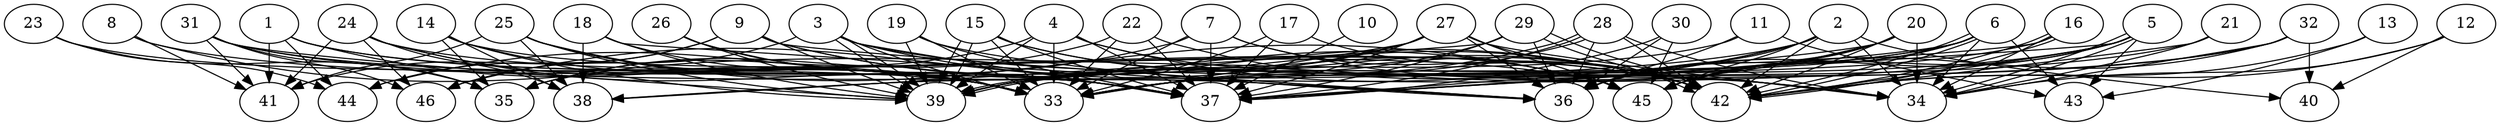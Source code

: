// DAG (tier=3-complex, mode=data, n=46, ccr=0.511, fat=0.833, density=0.739, regular=0.239, jump=0.229, mindata=4194304, maxdata=33554432)
// DAG automatically generated by daggen at Sun Aug 24 16:33:35 2025
// /home/ermia/Project/Environments/daggen/bin/daggen --dot --ccr 0.511 --fat 0.833 --regular 0.239 --density 0.739 --jump 0.229 --mindata 4194304 --maxdata 33554432 -n 46 
digraph G {
  1 [size="107732061068562416", alpha="0.02", expect_size="53866030534281208"]
  1 -> 33 [size ="2718210990276608"]
  1 -> 37 [size ="2718210990276608"]
  1 -> 41 [size ="2718210990276608"]
  1 -> 42 [size ="2718210990276608"]
  1 -> 44 [size ="2718210990276608"]
  2 [size="32534934820604696", alpha="0.09", expect_size="16267467410302348"]
  2 -> 33 [size ="757231263940608"]
  2 -> 34 [size ="757231263940608"]
  2 -> 36 [size ="757231263940608"]
  2 -> 38 [size ="757231263940608"]
  2 -> 39 [size ="757231263940608"]
  2 -> 40 [size ="757231263940608"]
  2 -> 42 [size ="757231263940608"]
  2 -> 45 [size ="757231263940608"]
  3 [size="22311564848664912", alpha="0.14", expect_size="11155782424332456"]
  3 -> 33 [size ="1049262657896448"]
  3 -> 34 [size ="1049262657896448"]
  3 -> 37 [size ="1049262657896448"]
  3 -> 39 [size ="1049262657896448"]
  3 -> 39 [size ="1049262657896448"]
  3 -> 42 [size ="1049262657896448"]
  3 -> 46 [size ="1049262657896448"]
  4 [size="11530294595397374", alpha="0.00", expect_size="5765147297698687"]
  4 -> 33 [size ="219730560417792"]
  4 -> 34 [size ="219730560417792"]
  4 -> 35 [size ="219730560417792"]
  4 -> 37 [size ="219730560417792"]
  4 -> 39 [size ="219730560417792"]
  4 -> 42 [size ="219730560417792"]
  5 [size="387159576905080832", alpha="0.07", expect_size="193579788452540416"]
  5 -> 34 [size ="7342315588812800"]
  5 -> 34 [size ="7342315588812800"]
  5 -> 36 [size ="7342315588812800"]
  5 -> 37 [size ="7342315588812800"]
  5 -> 38 [size ="7342315588812800"]
  5 -> 39 [size ="7342315588812800"]
  5 -> 42 [size ="7342315588812800"]
  5 -> 43 [size ="7342315588812800"]
  5 -> 45 [size ="7342315588812800"]
  6 [size="15572996767590024", alpha="0.18", expect_size="7786498383795012"]
  6 -> 33 [size ="1509632560332800"]
  6 -> 34 [size ="1509632560332800"]
  6 -> 36 [size ="1509632560332800"]
  6 -> 37 [size ="1509632560332800"]
  6 -> 39 [size ="1509632560332800"]
  6 -> 42 [size ="1509632560332800"]
  6 -> 42 [size ="1509632560332800"]
  6 -> 43 [size ="1509632560332800"]
  6 -> 45 [size ="1509632560332800"]
  7 [size="79337041463133136", alpha="0.15", expect_size="39668520731566568"]
  7 -> 33 [size ="6891327404900352"]
  7 -> 34 [size ="6891327404900352"]
  7 -> 37 [size ="6891327404900352"]
  7 -> 42 [size ="6891327404900352"]
  7 -> 44 [size ="6891327404900352"]
  8 [size="173055877181436640", alpha="0.05", expect_size="86527938590718320"]
  8 -> 33 [size ="5932766134796288"]
  8 -> 37 [size ="5932766134796288"]
  8 -> 41 [size ="5932766134796288"]
  9 [size="23342431519729864704", alpha="0.03", expect_size="11671215759864932352"]
  9 -> 36 [size ="8129728519077888"]
  9 -> 39 [size ="8129728519077888"]
  9 -> 41 [size ="8129728519077888"]
  9 -> 42 [size ="8129728519077888"]
  9 -> 44 [size ="8129728519077888"]
  9 -> 45 [size ="8129728519077888"]
  10 [size="8515055032698400768", alpha="0.15", expect_size="4257527516349200384"]
  10 -> 37 [size ="2939376304652288"]
  11 [size="725010436041220292608", alpha="0.04", expect_size="362505218020610146304"]
  11 -> 35 [size ="645633652293632"]
  11 -> 36 [size ="645633652293632"]
  11 -> 43 [size ="645633652293632"]
  12 [size="285130387466366272", alpha="0.17", expect_size="142565193733183136"]
  12 -> 34 [size ="8045857026867200"]
  12 -> 40 [size ="8045857026867200"]
  12 -> 42 [size ="8045857026867200"]
  13 [size="2034371227827543474176", alpha="0.12", expect_size="1017185613913771737088"]
  13 -> 42 [size ="1284429062340608"]
  13 -> 43 [size ="1284429062340608"]
  14 [size="3481553280011205607424", alpha="0.05", expect_size="1740776640005602803712"]
  14 -> 33 [size ="1837689007505408"]
  14 -> 35 [size ="1837689007505408"]
  14 -> 38 [size ="1837689007505408"]
  14 -> 39 [size ="1837689007505408"]
  14 -> 45 [size ="1837689007505408"]
  15 [size="152498001374635616", alpha="0.16", expect_size="76249000687317808"]
  15 -> 33 [size ="208709774999552"]
  15 -> 37 [size ="208709774999552"]
  15 -> 39 [size ="208709774999552"]
  15 -> 39 [size ="208709774999552"]
  15 -> 42 [size ="208709774999552"]
  15 -> 45 [size ="208709774999552"]
  16 [size="7637886860097782546432", alpha="0.09", expect_size="3818943430048891273216"]
  16 -> 33 [size ="3102692964564992"]
  16 -> 34 [size ="3102692964564992"]
  16 -> 37 [size ="3102692964564992"]
  16 -> 42 [size ="3102692964564992"]
  16 -> 42 [size ="3102692964564992"]
  17 [size="112633686949912480", alpha="0.01", expect_size="56316843474956240"]
  17 -> 33 [size ="3371232313475072"]
  17 -> 37 [size ="3371232313475072"]
  17 -> 42 [size ="3371232313475072"]
  18 [size="1613432453241603840", alpha="0.11", expect_size="806716226620801920"]
  18 -> 33 [size ="1885424070950912"]
  18 -> 36 [size ="1885424070950912"]
  18 -> 38 [size ="1885424070950912"]
  18 -> 39 [size ="1885424070950912"]
  19 [size="2514745820444622848000", alpha="0.05", expect_size="1257372910222311424000"]
  19 -> 33 [size ="1479401485107200"]
  19 -> 36 [size ="1479401485107200"]
  19 -> 37 [size ="1479401485107200"]
  19 -> 39 [size ="1479401485107200"]
  20 [size="18486083589389778944", alpha="0.02", expect_size="9243041794694889472"]
  20 -> 33 [size ="6065117271687168"]
  20 -> 34 [size ="6065117271687168"]
  20 -> 36 [size ="6065117271687168"]
  20 -> 37 [size ="6065117271687168"]
  20 -> 42 [size ="6065117271687168"]
  20 -> 45 [size ="6065117271687168"]
  21 [size="29444794942317884", alpha="0.13", expect_size="14722397471158942"]
  21 -> 33 [size ="1293579758600192"]
  21 -> 34 [size ="1293579758600192"]
  21 -> 42 [size ="1293579758600192"]
  22 [size="1333161745278889361408", alpha="0.05", expect_size="666580872639444680704"]
  22 -> 33 [size ="969047835410432"]
  22 -> 34 [size ="969047835410432"]
  22 -> 35 [size ="969047835410432"]
  22 -> 37 [size ="969047835410432"]
  23 [size="95234364138723280", alpha="0.18", expect_size="47617182069361640"]
  23 -> 33 [size ="1669395478740992"]
  23 -> 35 [size ="1669395478740992"]
  23 -> 44 [size ="1669395478740992"]
  24 [size="8293200338080405389312", alpha="0.02", expect_size="4146600169040202694656"]
  24 -> 33 [size ="3277716782579712"]
  24 -> 37 [size ="3277716782579712"]
  24 -> 38 [size ="3277716782579712"]
  24 -> 41 [size ="3277716782579712"]
  24 -> 42 [size ="3277716782579712"]
  24 -> 46 [size ="3277716782579712"]
  25 [size="244476929123307424", alpha="0.20", expect_size="122238464561653712"]
  25 -> 33 [size ="3993920287539200"]
  25 -> 37 [size ="3993920287539200"]
  25 -> 38 [size ="3993920287539200"]
  25 -> 39 [size ="3993920287539200"]
  25 -> 41 [size ="3993920287539200"]
  25 -> 45 [size ="3993920287539200"]
  26 [size="1468625038233365248", alpha="0.09", expect_size="734312519116682624"]
  26 -> 33 [size ="503710752964608"]
  26 -> 37 [size ="503710752964608"]
  26 -> 39 [size ="503710752964608"]
  27 [size="31989144404461504", alpha="0.02", expect_size="15994572202230752"]
  27 -> 33 [size ="1340032489095168"]
  27 -> 34 [size ="1340032489095168"]
  27 -> 36 [size ="1340032489095168"]
  27 -> 37 [size ="1340032489095168"]
  27 -> 39 [size ="1340032489095168"]
  27 -> 42 [size ="1340032489095168"]
  27 -> 45 [size ="1340032489095168"]
  27 -> 46 [size ="1340032489095168"]
  28 [size="53226157858376832", alpha="0.11", expect_size="26613078929188416"]
  28 -> 34 [size ="1019640545280000"]
  28 -> 36 [size ="1019640545280000"]
  28 -> 37 [size ="1019640545280000"]
  28 -> 39 [size ="1019640545280000"]
  28 -> 39 [size ="1019640545280000"]
  28 -> 42 [size ="1019640545280000"]
  29 [size="675955895698016384", alpha="0.06", expect_size="337977947849008192"]
  29 -> 33 [size ="264289545879552"]
  29 -> 36 [size ="264289545879552"]
  29 -> 37 [size ="264289545879552"]
  29 -> 38 [size ="264289545879552"]
  29 -> 42 [size ="264289545879552"]
  29 -> 42 [size ="264289545879552"]
  30 [size="255902741430272000000", alpha="0.08", expect_size="127951370715136000000"]
  30 -> 36 [size ="322458091520000"]
  30 -> 37 [size ="322458091520000"]
  30 -> 45 [size ="322458091520000"]
  31 [size="34440903679544402116608", alpha="0.10", expect_size="17220451839772201058304"]
  31 -> 35 [size ="8468497151557632"]
  31 -> 36 [size ="8468497151557632"]
  31 -> 37 [size ="8468497151557632"]
  31 -> 39 [size ="8468497151557632"]
  31 -> 41 [size ="8468497151557632"]
  31 -> 46 [size ="8468497151557632"]
  32 [size="266480423413725472", alpha="0.08", expect_size="133240211706862736"]
  32 -> 33 [size ="6019639465213952"]
  32 -> 34 [size ="6019639465213952"]
  32 -> 37 [size ="6019639465213952"]
  32 -> 40 [size ="6019639465213952"]
  32 -> 45 [size ="6019639465213952"]
  33 [size="10285862615568118448128", alpha="0.15", expect_size="5142931307784059224064"]
  34 [size="19702742084773503565824", alpha="0.02", expect_size="9851371042386751782912"]
  35 [size="55616501680744752", alpha="0.09", expect_size="27808250840372376"]
  36 [size="13477465881445400576000", alpha="0.14", expect_size="6738732940722700288000"]
  37 [size="1196698744784701882368", alpha="0.06", expect_size="598349372392350941184"]
  38 [size="2072086705078272000000", alpha="0.05", expect_size="1036043352539136000000"]
  39 [size="857002501958610714624", alpha="0.19", expect_size="428501250979305357312"]
  40 [size="6451351236590073856", alpha="0.05", expect_size="3225675618295036928"]
  41 [size="756699575321651838976", alpha="0.19", expect_size="378349787660825919488"]
  42 [size="4452898971191057408", alpha="0.19", expect_size="2226449485595528704"]
  43 [size="146577916899912318976", alpha="0.14", expect_size="73288958449956159488"]
  44 [size="7786579288073315549184", alpha="0.15", expect_size="3893289644036657774592"]
  45 [size="140647245009082336", alpha="0.19", expect_size="70323622504541168"]
  46 [size="441933086129091712", alpha="0.03", expect_size="220966543064545856"]
}